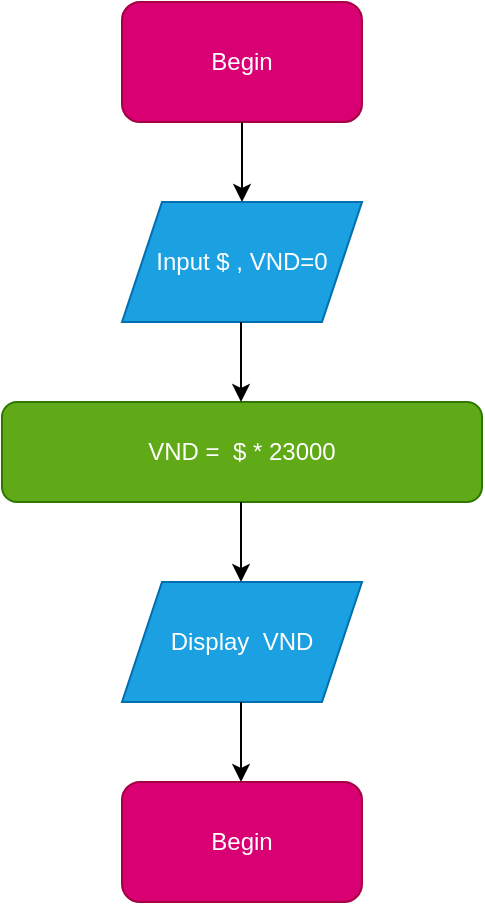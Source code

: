 <mxfile>
    <diagram id="cxH_0KVU7Ursi4RDvNzV" name="Page-1">
        <mxGraphModel dx="746" dy="576" grid="1" gridSize="10" guides="1" tooltips="1" connect="1" arrows="1" fold="1" page="1" pageScale="1" pageWidth="850" pageHeight="1100" math="0" shadow="0">
            <root>
                <mxCell id="0"/>
                <mxCell id="1" parent="0"/>
                <mxCell id="2" value="Begin" style="rounded=1;whiteSpace=wrap;html=1;fillColor=#d80073;fontColor=#ffffff;strokeColor=#A50040;" vertex="1" parent="1">
                    <mxGeometry x="290" y="100" width="120" height="60" as="geometry"/>
                </mxCell>
                <mxCell id="3" value="Input $ , VND=0" style="shape=parallelogram;perimeter=parallelogramPerimeter;whiteSpace=wrap;html=1;fixedSize=1;fillColor=#1ba1e2;fontColor=#ffffff;strokeColor=#006EAF;" vertex="1" parent="1">
                    <mxGeometry x="290" y="200" width="120" height="60" as="geometry"/>
                </mxCell>
                <mxCell id="4" value="VND =&amp;nbsp; $ * 23000" style="rounded=1;whiteSpace=wrap;html=1;fillColor=#60a917;fontColor=#ffffff;strokeColor=#2D7600;" vertex="1" parent="1">
                    <mxGeometry x="230" y="300" width="240" height="50" as="geometry"/>
                </mxCell>
                <mxCell id="5" value="Display&amp;nbsp; VND" style="shape=parallelogram;perimeter=parallelogramPerimeter;whiteSpace=wrap;html=1;fixedSize=1;fillColor=#1ba1e2;fontColor=#ffffff;strokeColor=#006EAF;" vertex="1" parent="1">
                    <mxGeometry x="290" y="390" width="120" height="60" as="geometry"/>
                </mxCell>
                <mxCell id="6" value="" style="endArrow=classic;html=1;" edge="1" parent="1">
                    <mxGeometry width="50" height="50" relative="1" as="geometry">
                        <mxPoint x="350" y="160" as="sourcePoint"/>
                        <mxPoint x="350" y="200" as="targetPoint"/>
                    </mxGeometry>
                </mxCell>
                <mxCell id="8" value="" style="endArrow=classic;html=1;" edge="1" parent="1">
                    <mxGeometry width="50" height="50" relative="1" as="geometry">
                        <mxPoint x="349.5" y="260" as="sourcePoint"/>
                        <mxPoint x="349.5" y="300" as="targetPoint"/>
                    </mxGeometry>
                </mxCell>
                <mxCell id="9" value="" style="endArrow=classic;html=1;" edge="1" parent="1">
                    <mxGeometry width="50" height="50" relative="1" as="geometry">
                        <mxPoint x="349.5" y="350" as="sourcePoint"/>
                        <mxPoint x="349.5" y="390" as="targetPoint"/>
                    </mxGeometry>
                </mxCell>
                <mxCell id="10" value="Begin" style="rounded=1;whiteSpace=wrap;html=1;fillColor=#d80073;fontColor=#ffffff;strokeColor=#A50040;" vertex="1" parent="1">
                    <mxGeometry x="290" y="490" width="120" height="60" as="geometry"/>
                </mxCell>
                <mxCell id="11" value="" style="endArrow=classic;html=1;" edge="1" parent="1">
                    <mxGeometry width="50" height="50" relative="1" as="geometry">
                        <mxPoint x="349.5" y="450" as="sourcePoint"/>
                        <mxPoint x="349.5" y="490" as="targetPoint"/>
                    </mxGeometry>
                </mxCell>
            </root>
        </mxGraphModel>
    </diagram>
</mxfile>